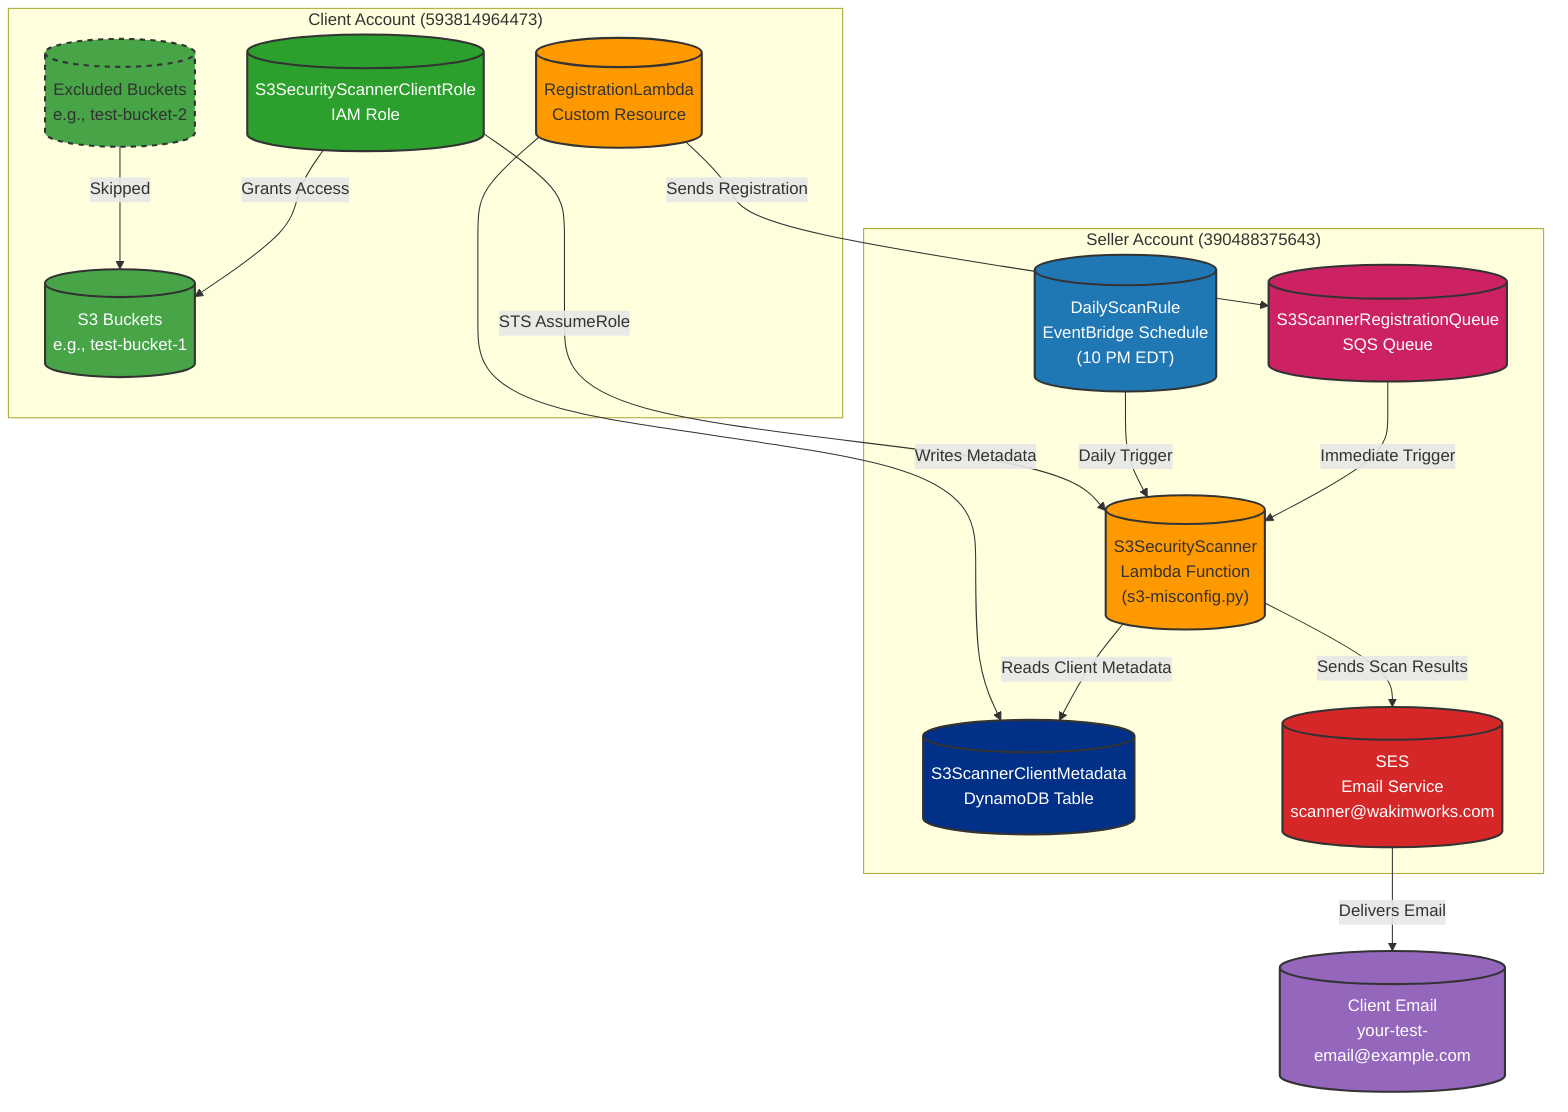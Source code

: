 graph TD
    subgraph Seller_Account["Seller Account (390488375643)"]
        A[("S3SecurityScanner<br>Lambda Function<br>(s3-misconfig.py)")]:::lambda
        B[("S3ScannerClientMetadata<br>DynamoDB Table")]:::dynamodb
        C[("SES<br>Email Service<br>scanner@wakimworks.com")]:::ses
        D[("S3ScannerRegistrationQueue<br>SQS Queue")]:::sqs
        E[("DailyScanRule<br>EventBridge Schedule<br>(10 PM EDT)")]:::eventbridge

        A -->|Reads Client Metadata| B
        A -->|Sends Scan Results| C
        D -->|Immediate Trigger| A
        E -->|Daily Trigger| A
    end

    subgraph Client_Account["Client Account (593814964473)"]
        F[("RegistrationLambda<br>Custom Resource")]:::lambda
        G[("S3SecurityScannerClientRole<br>IAM Role")]:::iam
        H[("S3 Buckets<br>e.g., test-bucket-1")]:::s3
        I[("Excluded Buckets<br>e.g., test-bucket-2")]:::s3excluded

        F -->|Sends Registration| D
        F -->|Writes Metadata| B
        G -->|STS AssumeRole| A
        G -->|Grants Access| H
        I -->|Skipped| H
    end

    C -->|Delivers Email| J[("Client Email<br>your-test-email@example.com")]:::email

    classDef lambda fill:#FF9900,stroke:#333,stroke-width:2px;
    classDef dynamodb fill:#003087,stroke:#333,stroke-width:2px,color:#FFF;
    classDef ses fill:#D62728,stroke:#333,stroke-width:2px,color:#FFF;
    classDef sqs fill:#CC2264,stroke:#333,stroke-width:2px,color:#FFF;
    classDef eventbridge fill:#1F77B4,stroke:#333,stroke-width:2px,color:#FFF;
    classDef iam fill:#2CA02C,stroke:#333,stroke-width:2px,color:#FFF;
    classDef s3 fill:#47A447,stroke:#333,stroke-width:2px,color:#FFF;
    classDef s3excluded fill:#47A447,stroke:#333,stroke-width:2px,stroke-dasharray: 5,5;
    classDef email fill:#9467BD,stroke:#333,stroke-width:2px,color:#FFF;